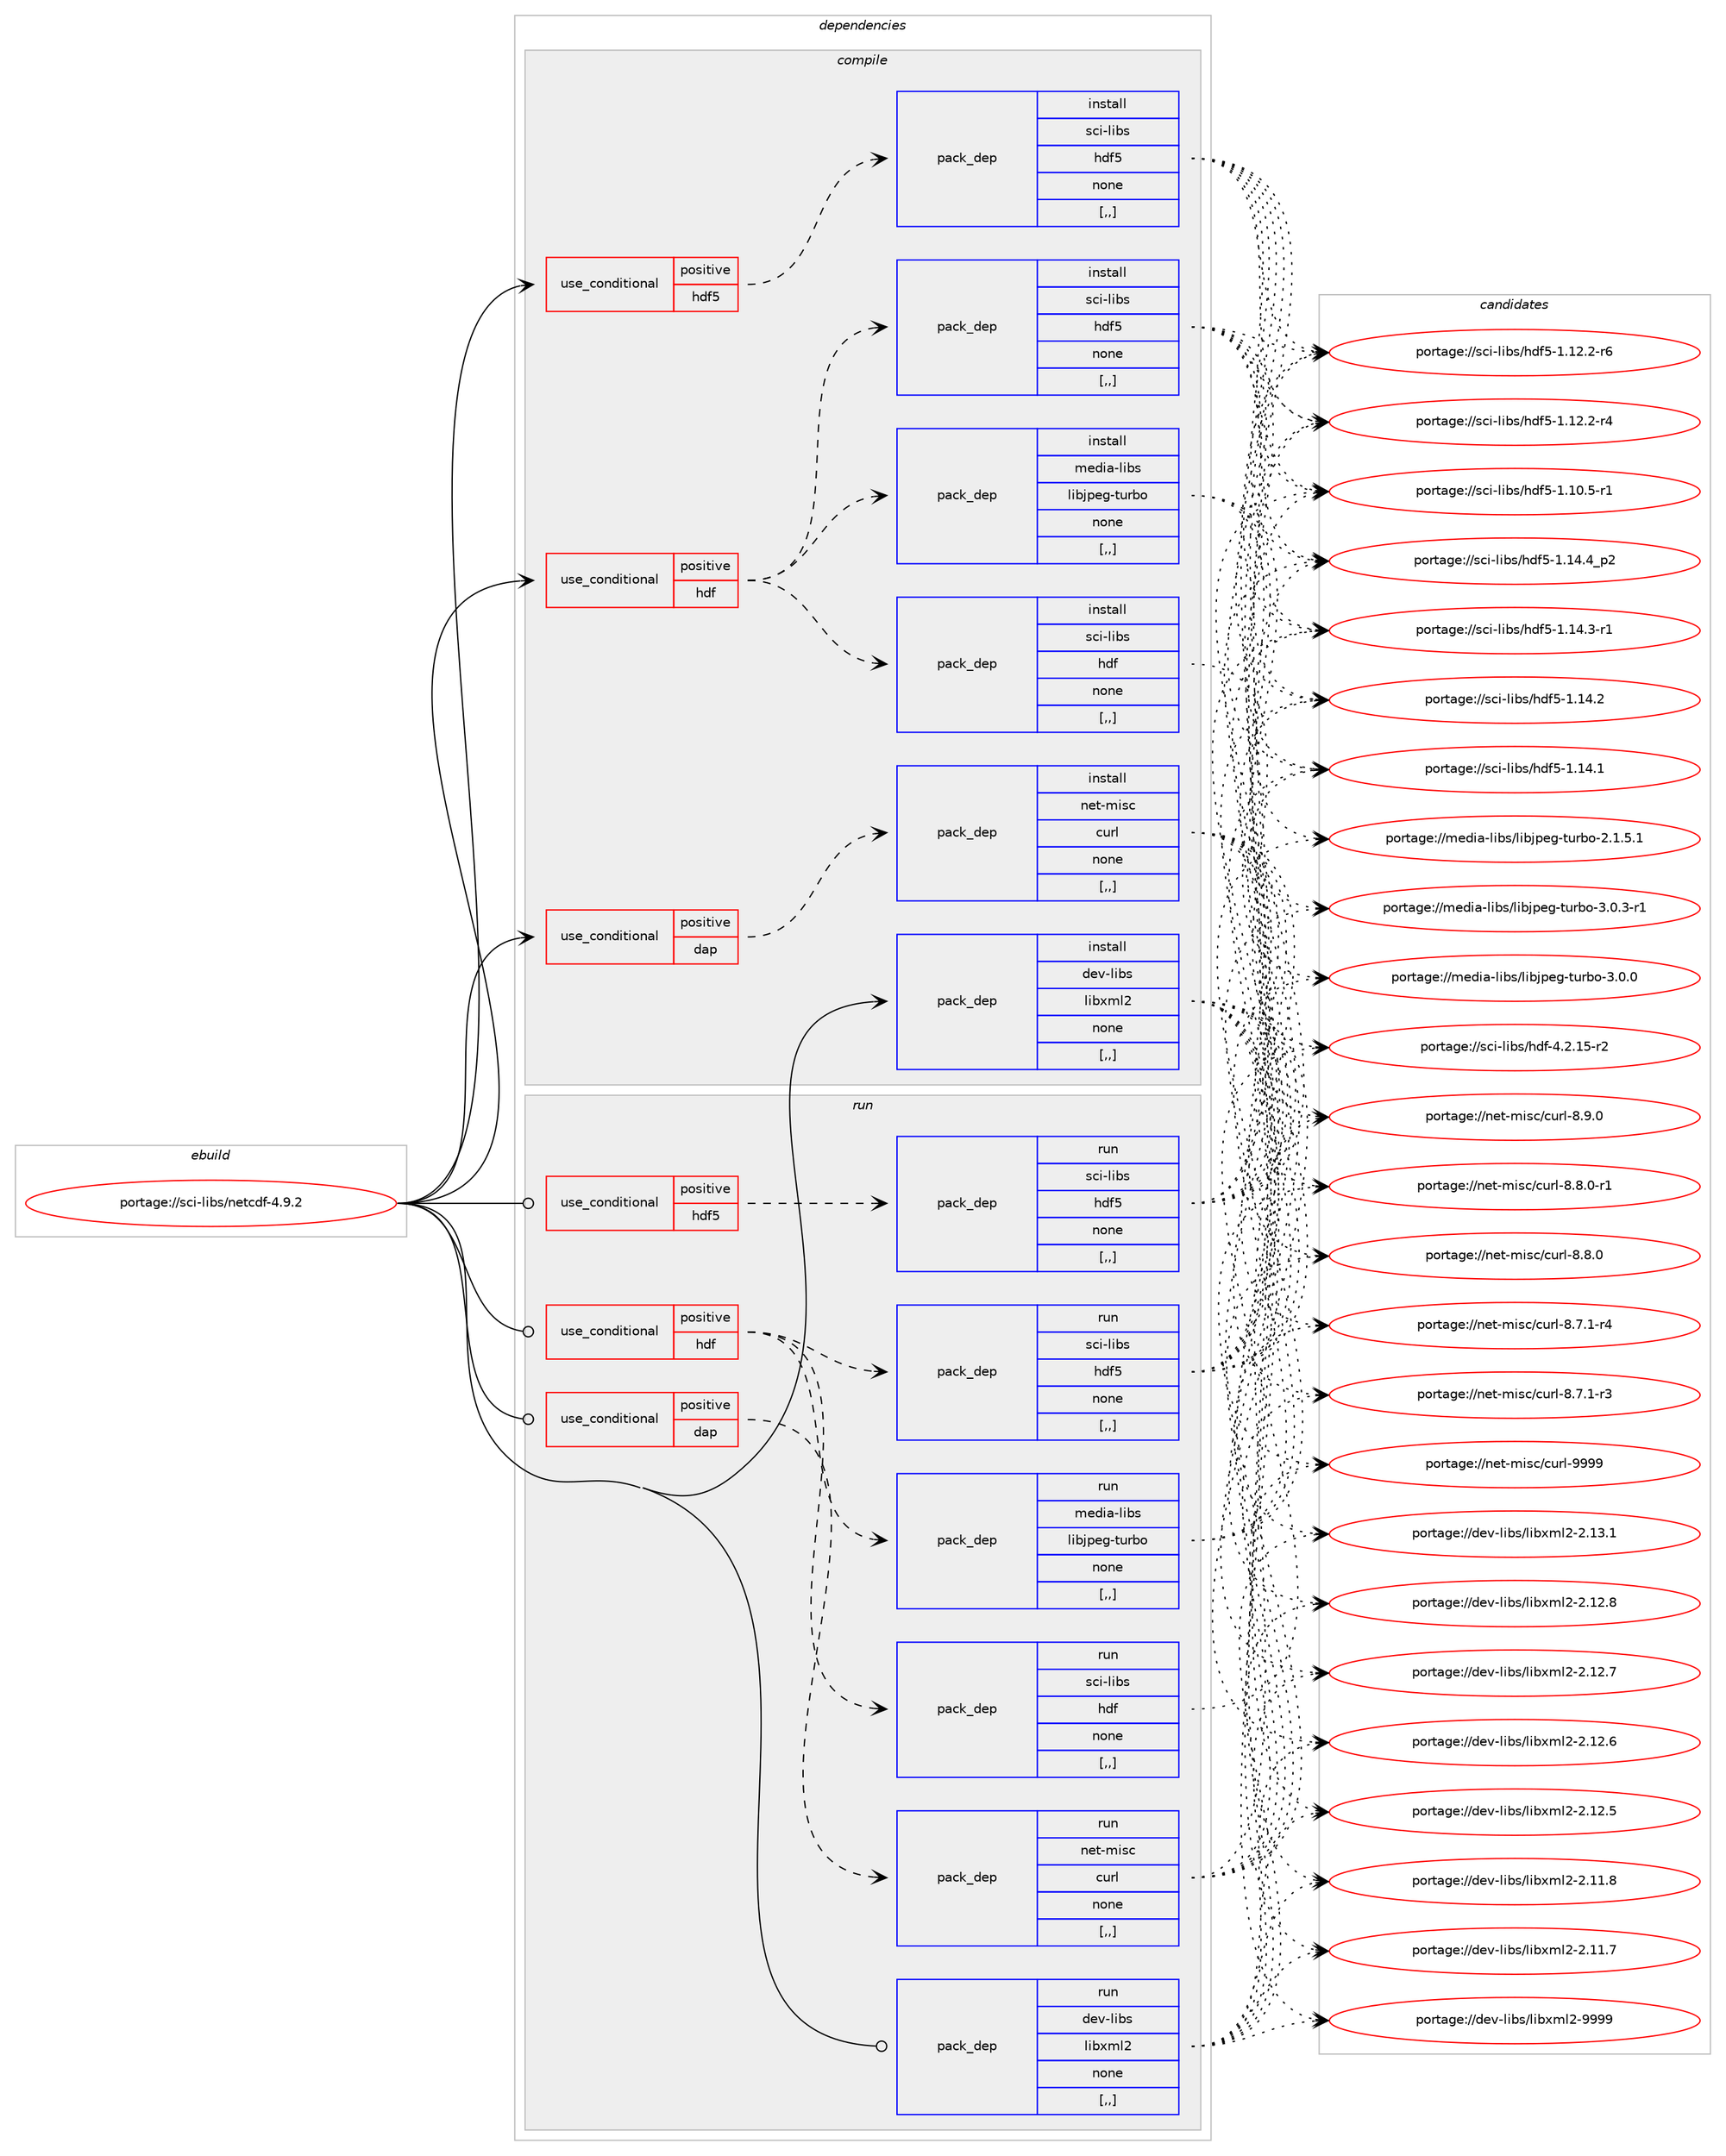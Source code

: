 digraph prolog {

# *************
# Graph options
# *************

newrank=true;
concentrate=true;
compound=true;
graph [rankdir=LR,fontname=Helvetica,fontsize=10,ranksep=1.5];#, ranksep=2.5, nodesep=0.2];
edge  [arrowhead=vee];
node  [fontname=Helvetica,fontsize=10];

# **********
# The ebuild
# **********

subgraph cluster_leftcol {
color=gray;
label=<<i>ebuild</i>>;
id [label="portage://sci-libs/netcdf-4.9.2", color=red, width=4, href="../sci-libs/netcdf-4.9.2.svg"];
}

# ****************
# The dependencies
# ****************

subgraph cluster_midcol {
color=gray;
label=<<i>dependencies</i>>;
subgraph cluster_compile {
fillcolor="#eeeeee";
style=filled;
label=<<i>compile</i>>;
subgraph cond107023 {
dependency404293 [label=<<TABLE BORDER="0" CELLBORDER="1" CELLSPACING="0" CELLPADDING="4"><TR><TD ROWSPAN="3" CELLPADDING="10">use_conditional</TD></TR><TR><TD>positive</TD></TR><TR><TD>dap</TD></TR></TABLE>>, shape=none, color=red];
subgraph pack294397 {
dependency404294 [label=<<TABLE BORDER="0" CELLBORDER="1" CELLSPACING="0" CELLPADDING="4" WIDTH="220"><TR><TD ROWSPAN="6" CELLPADDING="30">pack_dep</TD></TR><TR><TD WIDTH="110">install</TD></TR><TR><TD>net-misc</TD></TR><TR><TD>curl</TD></TR><TR><TD>none</TD></TR><TR><TD>[,,]</TD></TR></TABLE>>, shape=none, color=blue];
}
dependency404293:e -> dependency404294:w [weight=20,style="dashed",arrowhead="vee"];
}
id:e -> dependency404293:w [weight=20,style="solid",arrowhead="vee"];
subgraph cond107024 {
dependency404295 [label=<<TABLE BORDER="0" CELLBORDER="1" CELLSPACING="0" CELLPADDING="4"><TR><TD ROWSPAN="3" CELLPADDING="10">use_conditional</TD></TR><TR><TD>positive</TD></TR><TR><TD>hdf</TD></TR></TABLE>>, shape=none, color=red];
subgraph pack294398 {
dependency404296 [label=<<TABLE BORDER="0" CELLBORDER="1" CELLSPACING="0" CELLPADDING="4" WIDTH="220"><TR><TD ROWSPAN="6" CELLPADDING="30">pack_dep</TD></TR><TR><TD WIDTH="110">install</TD></TR><TR><TD>media-libs</TD></TR><TR><TD>libjpeg-turbo</TD></TR><TR><TD>none</TD></TR><TR><TD>[,,]</TD></TR></TABLE>>, shape=none, color=blue];
}
dependency404295:e -> dependency404296:w [weight=20,style="dashed",arrowhead="vee"];
subgraph pack294399 {
dependency404297 [label=<<TABLE BORDER="0" CELLBORDER="1" CELLSPACING="0" CELLPADDING="4" WIDTH="220"><TR><TD ROWSPAN="6" CELLPADDING="30">pack_dep</TD></TR><TR><TD WIDTH="110">install</TD></TR><TR><TD>sci-libs</TD></TR><TR><TD>hdf</TD></TR><TR><TD>none</TD></TR><TR><TD>[,,]</TD></TR></TABLE>>, shape=none, color=blue];
}
dependency404295:e -> dependency404297:w [weight=20,style="dashed",arrowhead="vee"];
subgraph pack294400 {
dependency404298 [label=<<TABLE BORDER="0" CELLBORDER="1" CELLSPACING="0" CELLPADDING="4" WIDTH="220"><TR><TD ROWSPAN="6" CELLPADDING="30">pack_dep</TD></TR><TR><TD WIDTH="110">install</TD></TR><TR><TD>sci-libs</TD></TR><TR><TD>hdf5</TD></TR><TR><TD>none</TD></TR><TR><TD>[,,]</TD></TR></TABLE>>, shape=none, color=blue];
}
dependency404295:e -> dependency404298:w [weight=20,style="dashed",arrowhead="vee"];
}
id:e -> dependency404295:w [weight=20,style="solid",arrowhead="vee"];
subgraph cond107025 {
dependency404299 [label=<<TABLE BORDER="0" CELLBORDER="1" CELLSPACING="0" CELLPADDING="4"><TR><TD ROWSPAN="3" CELLPADDING="10">use_conditional</TD></TR><TR><TD>positive</TD></TR><TR><TD>hdf5</TD></TR></TABLE>>, shape=none, color=red];
subgraph pack294401 {
dependency404300 [label=<<TABLE BORDER="0" CELLBORDER="1" CELLSPACING="0" CELLPADDING="4" WIDTH="220"><TR><TD ROWSPAN="6" CELLPADDING="30">pack_dep</TD></TR><TR><TD WIDTH="110">install</TD></TR><TR><TD>sci-libs</TD></TR><TR><TD>hdf5</TD></TR><TR><TD>none</TD></TR><TR><TD>[,,]</TD></TR></TABLE>>, shape=none, color=blue];
}
dependency404299:e -> dependency404300:w [weight=20,style="dashed",arrowhead="vee"];
}
id:e -> dependency404299:w [weight=20,style="solid",arrowhead="vee"];
subgraph pack294402 {
dependency404301 [label=<<TABLE BORDER="0" CELLBORDER="1" CELLSPACING="0" CELLPADDING="4" WIDTH="220"><TR><TD ROWSPAN="6" CELLPADDING="30">pack_dep</TD></TR><TR><TD WIDTH="110">install</TD></TR><TR><TD>dev-libs</TD></TR><TR><TD>libxml2</TD></TR><TR><TD>none</TD></TR><TR><TD>[,,]</TD></TR></TABLE>>, shape=none, color=blue];
}
id:e -> dependency404301:w [weight=20,style="solid",arrowhead="vee"];
}
subgraph cluster_compileandrun {
fillcolor="#eeeeee";
style=filled;
label=<<i>compile and run</i>>;
}
subgraph cluster_run {
fillcolor="#eeeeee";
style=filled;
label=<<i>run</i>>;
subgraph cond107026 {
dependency404302 [label=<<TABLE BORDER="0" CELLBORDER="1" CELLSPACING="0" CELLPADDING="4"><TR><TD ROWSPAN="3" CELLPADDING="10">use_conditional</TD></TR><TR><TD>positive</TD></TR><TR><TD>dap</TD></TR></TABLE>>, shape=none, color=red];
subgraph pack294403 {
dependency404303 [label=<<TABLE BORDER="0" CELLBORDER="1" CELLSPACING="0" CELLPADDING="4" WIDTH="220"><TR><TD ROWSPAN="6" CELLPADDING="30">pack_dep</TD></TR><TR><TD WIDTH="110">run</TD></TR><TR><TD>net-misc</TD></TR><TR><TD>curl</TD></TR><TR><TD>none</TD></TR><TR><TD>[,,]</TD></TR></TABLE>>, shape=none, color=blue];
}
dependency404302:e -> dependency404303:w [weight=20,style="dashed",arrowhead="vee"];
}
id:e -> dependency404302:w [weight=20,style="solid",arrowhead="odot"];
subgraph cond107027 {
dependency404304 [label=<<TABLE BORDER="0" CELLBORDER="1" CELLSPACING="0" CELLPADDING="4"><TR><TD ROWSPAN="3" CELLPADDING="10">use_conditional</TD></TR><TR><TD>positive</TD></TR><TR><TD>hdf</TD></TR></TABLE>>, shape=none, color=red];
subgraph pack294404 {
dependency404305 [label=<<TABLE BORDER="0" CELLBORDER="1" CELLSPACING="0" CELLPADDING="4" WIDTH="220"><TR><TD ROWSPAN="6" CELLPADDING="30">pack_dep</TD></TR><TR><TD WIDTH="110">run</TD></TR><TR><TD>media-libs</TD></TR><TR><TD>libjpeg-turbo</TD></TR><TR><TD>none</TD></TR><TR><TD>[,,]</TD></TR></TABLE>>, shape=none, color=blue];
}
dependency404304:e -> dependency404305:w [weight=20,style="dashed",arrowhead="vee"];
subgraph pack294405 {
dependency404306 [label=<<TABLE BORDER="0" CELLBORDER="1" CELLSPACING="0" CELLPADDING="4" WIDTH="220"><TR><TD ROWSPAN="6" CELLPADDING="30">pack_dep</TD></TR><TR><TD WIDTH="110">run</TD></TR><TR><TD>sci-libs</TD></TR><TR><TD>hdf</TD></TR><TR><TD>none</TD></TR><TR><TD>[,,]</TD></TR></TABLE>>, shape=none, color=blue];
}
dependency404304:e -> dependency404306:w [weight=20,style="dashed",arrowhead="vee"];
subgraph pack294406 {
dependency404307 [label=<<TABLE BORDER="0" CELLBORDER="1" CELLSPACING="0" CELLPADDING="4" WIDTH="220"><TR><TD ROWSPAN="6" CELLPADDING="30">pack_dep</TD></TR><TR><TD WIDTH="110">run</TD></TR><TR><TD>sci-libs</TD></TR><TR><TD>hdf5</TD></TR><TR><TD>none</TD></TR><TR><TD>[,,]</TD></TR></TABLE>>, shape=none, color=blue];
}
dependency404304:e -> dependency404307:w [weight=20,style="dashed",arrowhead="vee"];
}
id:e -> dependency404304:w [weight=20,style="solid",arrowhead="odot"];
subgraph cond107028 {
dependency404308 [label=<<TABLE BORDER="0" CELLBORDER="1" CELLSPACING="0" CELLPADDING="4"><TR><TD ROWSPAN="3" CELLPADDING="10">use_conditional</TD></TR><TR><TD>positive</TD></TR><TR><TD>hdf5</TD></TR></TABLE>>, shape=none, color=red];
subgraph pack294407 {
dependency404309 [label=<<TABLE BORDER="0" CELLBORDER="1" CELLSPACING="0" CELLPADDING="4" WIDTH="220"><TR><TD ROWSPAN="6" CELLPADDING="30">pack_dep</TD></TR><TR><TD WIDTH="110">run</TD></TR><TR><TD>sci-libs</TD></TR><TR><TD>hdf5</TD></TR><TR><TD>none</TD></TR><TR><TD>[,,]</TD></TR></TABLE>>, shape=none, color=blue];
}
dependency404308:e -> dependency404309:w [weight=20,style="dashed",arrowhead="vee"];
}
id:e -> dependency404308:w [weight=20,style="solid",arrowhead="odot"];
subgraph pack294408 {
dependency404310 [label=<<TABLE BORDER="0" CELLBORDER="1" CELLSPACING="0" CELLPADDING="4" WIDTH="220"><TR><TD ROWSPAN="6" CELLPADDING="30">pack_dep</TD></TR><TR><TD WIDTH="110">run</TD></TR><TR><TD>dev-libs</TD></TR><TR><TD>libxml2</TD></TR><TR><TD>none</TD></TR><TR><TD>[,,]</TD></TR></TABLE>>, shape=none, color=blue];
}
id:e -> dependency404310:w [weight=20,style="solid",arrowhead="odot"];
}
}

# **************
# The candidates
# **************

subgraph cluster_choices {
rank=same;
color=gray;
label=<<i>candidates</i>>;

subgraph choice294397 {
color=black;
nodesep=1;
choice110101116451091051159947991171141084557575757 [label="portage://net-misc/curl-9999", color=red, width=4,href="../net-misc/curl-9999.svg"];
choice11010111645109105115994799117114108455646574648 [label="portage://net-misc/curl-8.9.0", color=red, width=4,href="../net-misc/curl-8.9.0.svg"];
choice110101116451091051159947991171141084556465646484511449 [label="portage://net-misc/curl-8.8.0-r1", color=red, width=4,href="../net-misc/curl-8.8.0-r1.svg"];
choice11010111645109105115994799117114108455646564648 [label="portage://net-misc/curl-8.8.0", color=red, width=4,href="../net-misc/curl-8.8.0.svg"];
choice110101116451091051159947991171141084556465546494511452 [label="portage://net-misc/curl-8.7.1-r4", color=red, width=4,href="../net-misc/curl-8.7.1-r4.svg"];
choice110101116451091051159947991171141084556465546494511451 [label="portage://net-misc/curl-8.7.1-r3", color=red, width=4,href="../net-misc/curl-8.7.1-r3.svg"];
dependency404294:e -> choice110101116451091051159947991171141084557575757:w [style=dotted,weight="100"];
dependency404294:e -> choice11010111645109105115994799117114108455646574648:w [style=dotted,weight="100"];
dependency404294:e -> choice110101116451091051159947991171141084556465646484511449:w [style=dotted,weight="100"];
dependency404294:e -> choice11010111645109105115994799117114108455646564648:w [style=dotted,weight="100"];
dependency404294:e -> choice110101116451091051159947991171141084556465546494511452:w [style=dotted,weight="100"];
dependency404294:e -> choice110101116451091051159947991171141084556465546494511451:w [style=dotted,weight="100"];
}
subgraph choice294398 {
color=black;
nodesep=1;
choice109101100105974510810598115471081059810611210110345116117114981114551464846514511449 [label="portage://media-libs/libjpeg-turbo-3.0.3-r1", color=red, width=4,href="../media-libs/libjpeg-turbo-3.0.3-r1.svg"];
choice10910110010597451081059811547108105981061121011034511611711498111455146484648 [label="portage://media-libs/libjpeg-turbo-3.0.0", color=red, width=4,href="../media-libs/libjpeg-turbo-3.0.0.svg"];
choice109101100105974510810598115471081059810611210110345116117114981114550464946534649 [label="portage://media-libs/libjpeg-turbo-2.1.5.1", color=red, width=4,href="../media-libs/libjpeg-turbo-2.1.5.1.svg"];
dependency404296:e -> choice109101100105974510810598115471081059810611210110345116117114981114551464846514511449:w [style=dotted,weight="100"];
dependency404296:e -> choice10910110010597451081059811547108105981061121011034511611711498111455146484648:w [style=dotted,weight="100"];
dependency404296:e -> choice109101100105974510810598115471081059810611210110345116117114981114550464946534649:w [style=dotted,weight="100"];
}
subgraph choice294399 {
color=black;
nodesep=1;
choice11599105451081059811547104100102455246504649534511450 [label="portage://sci-libs/hdf-4.2.15-r2", color=red, width=4,href="../sci-libs/hdf-4.2.15-r2.svg"];
dependency404297:e -> choice11599105451081059811547104100102455246504649534511450:w [style=dotted,weight="100"];
}
subgraph choice294400 {
color=black;
nodesep=1;
choice1159910545108105981154710410010253454946495246529511250 [label="portage://sci-libs/hdf5-1.14.4_p2", color=red, width=4,href="../sci-libs/hdf5-1.14.4_p2.svg"];
choice1159910545108105981154710410010253454946495246514511449 [label="portage://sci-libs/hdf5-1.14.3-r1", color=red, width=4,href="../sci-libs/hdf5-1.14.3-r1.svg"];
choice115991054510810598115471041001025345494649524650 [label="portage://sci-libs/hdf5-1.14.2", color=red, width=4,href="../sci-libs/hdf5-1.14.2.svg"];
choice115991054510810598115471041001025345494649524649 [label="portage://sci-libs/hdf5-1.14.1", color=red, width=4,href="../sci-libs/hdf5-1.14.1.svg"];
choice1159910545108105981154710410010253454946495046504511454 [label="portage://sci-libs/hdf5-1.12.2-r6", color=red, width=4,href="../sci-libs/hdf5-1.12.2-r6.svg"];
choice1159910545108105981154710410010253454946495046504511452 [label="portage://sci-libs/hdf5-1.12.2-r4", color=red, width=4,href="../sci-libs/hdf5-1.12.2-r4.svg"];
choice1159910545108105981154710410010253454946494846534511449 [label="portage://sci-libs/hdf5-1.10.5-r1", color=red, width=4,href="../sci-libs/hdf5-1.10.5-r1.svg"];
dependency404298:e -> choice1159910545108105981154710410010253454946495246529511250:w [style=dotted,weight="100"];
dependency404298:e -> choice1159910545108105981154710410010253454946495246514511449:w [style=dotted,weight="100"];
dependency404298:e -> choice115991054510810598115471041001025345494649524650:w [style=dotted,weight="100"];
dependency404298:e -> choice115991054510810598115471041001025345494649524649:w [style=dotted,weight="100"];
dependency404298:e -> choice1159910545108105981154710410010253454946495046504511454:w [style=dotted,weight="100"];
dependency404298:e -> choice1159910545108105981154710410010253454946495046504511452:w [style=dotted,weight="100"];
dependency404298:e -> choice1159910545108105981154710410010253454946494846534511449:w [style=dotted,weight="100"];
}
subgraph choice294401 {
color=black;
nodesep=1;
choice1159910545108105981154710410010253454946495246529511250 [label="portage://sci-libs/hdf5-1.14.4_p2", color=red, width=4,href="../sci-libs/hdf5-1.14.4_p2.svg"];
choice1159910545108105981154710410010253454946495246514511449 [label="portage://sci-libs/hdf5-1.14.3-r1", color=red, width=4,href="../sci-libs/hdf5-1.14.3-r1.svg"];
choice115991054510810598115471041001025345494649524650 [label="portage://sci-libs/hdf5-1.14.2", color=red, width=4,href="../sci-libs/hdf5-1.14.2.svg"];
choice115991054510810598115471041001025345494649524649 [label="portage://sci-libs/hdf5-1.14.1", color=red, width=4,href="../sci-libs/hdf5-1.14.1.svg"];
choice1159910545108105981154710410010253454946495046504511454 [label="portage://sci-libs/hdf5-1.12.2-r6", color=red, width=4,href="../sci-libs/hdf5-1.12.2-r6.svg"];
choice1159910545108105981154710410010253454946495046504511452 [label="portage://sci-libs/hdf5-1.12.2-r4", color=red, width=4,href="../sci-libs/hdf5-1.12.2-r4.svg"];
choice1159910545108105981154710410010253454946494846534511449 [label="portage://sci-libs/hdf5-1.10.5-r1", color=red, width=4,href="../sci-libs/hdf5-1.10.5-r1.svg"];
dependency404300:e -> choice1159910545108105981154710410010253454946495246529511250:w [style=dotted,weight="100"];
dependency404300:e -> choice1159910545108105981154710410010253454946495246514511449:w [style=dotted,weight="100"];
dependency404300:e -> choice115991054510810598115471041001025345494649524650:w [style=dotted,weight="100"];
dependency404300:e -> choice115991054510810598115471041001025345494649524649:w [style=dotted,weight="100"];
dependency404300:e -> choice1159910545108105981154710410010253454946495046504511454:w [style=dotted,weight="100"];
dependency404300:e -> choice1159910545108105981154710410010253454946495046504511452:w [style=dotted,weight="100"];
dependency404300:e -> choice1159910545108105981154710410010253454946494846534511449:w [style=dotted,weight="100"];
}
subgraph choice294402 {
color=black;
nodesep=1;
choice10010111845108105981154710810598120109108504557575757 [label="portage://dev-libs/libxml2-9999", color=red, width=4,href="../dev-libs/libxml2-9999.svg"];
choice100101118451081059811547108105981201091085045504649514649 [label="portage://dev-libs/libxml2-2.13.1", color=red, width=4,href="../dev-libs/libxml2-2.13.1.svg"];
choice100101118451081059811547108105981201091085045504649504656 [label="portage://dev-libs/libxml2-2.12.8", color=red, width=4,href="../dev-libs/libxml2-2.12.8.svg"];
choice100101118451081059811547108105981201091085045504649504655 [label="portage://dev-libs/libxml2-2.12.7", color=red, width=4,href="../dev-libs/libxml2-2.12.7.svg"];
choice100101118451081059811547108105981201091085045504649504654 [label="portage://dev-libs/libxml2-2.12.6", color=red, width=4,href="../dev-libs/libxml2-2.12.6.svg"];
choice100101118451081059811547108105981201091085045504649504653 [label="portage://dev-libs/libxml2-2.12.5", color=red, width=4,href="../dev-libs/libxml2-2.12.5.svg"];
choice100101118451081059811547108105981201091085045504649494656 [label="portage://dev-libs/libxml2-2.11.8", color=red, width=4,href="../dev-libs/libxml2-2.11.8.svg"];
choice100101118451081059811547108105981201091085045504649494655 [label="portage://dev-libs/libxml2-2.11.7", color=red, width=4,href="../dev-libs/libxml2-2.11.7.svg"];
dependency404301:e -> choice10010111845108105981154710810598120109108504557575757:w [style=dotted,weight="100"];
dependency404301:e -> choice100101118451081059811547108105981201091085045504649514649:w [style=dotted,weight="100"];
dependency404301:e -> choice100101118451081059811547108105981201091085045504649504656:w [style=dotted,weight="100"];
dependency404301:e -> choice100101118451081059811547108105981201091085045504649504655:w [style=dotted,weight="100"];
dependency404301:e -> choice100101118451081059811547108105981201091085045504649504654:w [style=dotted,weight="100"];
dependency404301:e -> choice100101118451081059811547108105981201091085045504649504653:w [style=dotted,weight="100"];
dependency404301:e -> choice100101118451081059811547108105981201091085045504649494656:w [style=dotted,weight="100"];
dependency404301:e -> choice100101118451081059811547108105981201091085045504649494655:w [style=dotted,weight="100"];
}
subgraph choice294403 {
color=black;
nodesep=1;
choice110101116451091051159947991171141084557575757 [label="portage://net-misc/curl-9999", color=red, width=4,href="../net-misc/curl-9999.svg"];
choice11010111645109105115994799117114108455646574648 [label="portage://net-misc/curl-8.9.0", color=red, width=4,href="../net-misc/curl-8.9.0.svg"];
choice110101116451091051159947991171141084556465646484511449 [label="portage://net-misc/curl-8.8.0-r1", color=red, width=4,href="../net-misc/curl-8.8.0-r1.svg"];
choice11010111645109105115994799117114108455646564648 [label="portage://net-misc/curl-8.8.0", color=red, width=4,href="../net-misc/curl-8.8.0.svg"];
choice110101116451091051159947991171141084556465546494511452 [label="portage://net-misc/curl-8.7.1-r4", color=red, width=4,href="../net-misc/curl-8.7.1-r4.svg"];
choice110101116451091051159947991171141084556465546494511451 [label="portage://net-misc/curl-8.7.1-r3", color=red, width=4,href="../net-misc/curl-8.7.1-r3.svg"];
dependency404303:e -> choice110101116451091051159947991171141084557575757:w [style=dotted,weight="100"];
dependency404303:e -> choice11010111645109105115994799117114108455646574648:w [style=dotted,weight="100"];
dependency404303:e -> choice110101116451091051159947991171141084556465646484511449:w [style=dotted,weight="100"];
dependency404303:e -> choice11010111645109105115994799117114108455646564648:w [style=dotted,weight="100"];
dependency404303:e -> choice110101116451091051159947991171141084556465546494511452:w [style=dotted,weight="100"];
dependency404303:e -> choice110101116451091051159947991171141084556465546494511451:w [style=dotted,weight="100"];
}
subgraph choice294404 {
color=black;
nodesep=1;
choice109101100105974510810598115471081059810611210110345116117114981114551464846514511449 [label="portage://media-libs/libjpeg-turbo-3.0.3-r1", color=red, width=4,href="../media-libs/libjpeg-turbo-3.0.3-r1.svg"];
choice10910110010597451081059811547108105981061121011034511611711498111455146484648 [label="portage://media-libs/libjpeg-turbo-3.0.0", color=red, width=4,href="../media-libs/libjpeg-turbo-3.0.0.svg"];
choice109101100105974510810598115471081059810611210110345116117114981114550464946534649 [label="portage://media-libs/libjpeg-turbo-2.1.5.1", color=red, width=4,href="../media-libs/libjpeg-turbo-2.1.5.1.svg"];
dependency404305:e -> choice109101100105974510810598115471081059810611210110345116117114981114551464846514511449:w [style=dotted,weight="100"];
dependency404305:e -> choice10910110010597451081059811547108105981061121011034511611711498111455146484648:w [style=dotted,weight="100"];
dependency404305:e -> choice109101100105974510810598115471081059810611210110345116117114981114550464946534649:w [style=dotted,weight="100"];
}
subgraph choice294405 {
color=black;
nodesep=1;
choice11599105451081059811547104100102455246504649534511450 [label="portage://sci-libs/hdf-4.2.15-r2", color=red, width=4,href="../sci-libs/hdf-4.2.15-r2.svg"];
dependency404306:e -> choice11599105451081059811547104100102455246504649534511450:w [style=dotted,weight="100"];
}
subgraph choice294406 {
color=black;
nodesep=1;
choice1159910545108105981154710410010253454946495246529511250 [label="portage://sci-libs/hdf5-1.14.4_p2", color=red, width=4,href="../sci-libs/hdf5-1.14.4_p2.svg"];
choice1159910545108105981154710410010253454946495246514511449 [label="portage://sci-libs/hdf5-1.14.3-r1", color=red, width=4,href="../sci-libs/hdf5-1.14.3-r1.svg"];
choice115991054510810598115471041001025345494649524650 [label="portage://sci-libs/hdf5-1.14.2", color=red, width=4,href="../sci-libs/hdf5-1.14.2.svg"];
choice115991054510810598115471041001025345494649524649 [label="portage://sci-libs/hdf5-1.14.1", color=red, width=4,href="../sci-libs/hdf5-1.14.1.svg"];
choice1159910545108105981154710410010253454946495046504511454 [label="portage://sci-libs/hdf5-1.12.2-r6", color=red, width=4,href="../sci-libs/hdf5-1.12.2-r6.svg"];
choice1159910545108105981154710410010253454946495046504511452 [label="portage://sci-libs/hdf5-1.12.2-r4", color=red, width=4,href="../sci-libs/hdf5-1.12.2-r4.svg"];
choice1159910545108105981154710410010253454946494846534511449 [label="portage://sci-libs/hdf5-1.10.5-r1", color=red, width=4,href="../sci-libs/hdf5-1.10.5-r1.svg"];
dependency404307:e -> choice1159910545108105981154710410010253454946495246529511250:w [style=dotted,weight="100"];
dependency404307:e -> choice1159910545108105981154710410010253454946495246514511449:w [style=dotted,weight="100"];
dependency404307:e -> choice115991054510810598115471041001025345494649524650:w [style=dotted,weight="100"];
dependency404307:e -> choice115991054510810598115471041001025345494649524649:w [style=dotted,weight="100"];
dependency404307:e -> choice1159910545108105981154710410010253454946495046504511454:w [style=dotted,weight="100"];
dependency404307:e -> choice1159910545108105981154710410010253454946495046504511452:w [style=dotted,weight="100"];
dependency404307:e -> choice1159910545108105981154710410010253454946494846534511449:w [style=dotted,weight="100"];
}
subgraph choice294407 {
color=black;
nodesep=1;
choice1159910545108105981154710410010253454946495246529511250 [label="portage://sci-libs/hdf5-1.14.4_p2", color=red, width=4,href="../sci-libs/hdf5-1.14.4_p2.svg"];
choice1159910545108105981154710410010253454946495246514511449 [label="portage://sci-libs/hdf5-1.14.3-r1", color=red, width=4,href="../sci-libs/hdf5-1.14.3-r1.svg"];
choice115991054510810598115471041001025345494649524650 [label="portage://sci-libs/hdf5-1.14.2", color=red, width=4,href="../sci-libs/hdf5-1.14.2.svg"];
choice115991054510810598115471041001025345494649524649 [label="portage://sci-libs/hdf5-1.14.1", color=red, width=4,href="../sci-libs/hdf5-1.14.1.svg"];
choice1159910545108105981154710410010253454946495046504511454 [label="portage://sci-libs/hdf5-1.12.2-r6", color=red, width=4,href="../sci-libs/hdf5-1.12.2-r6.svg"];
choice1159910545108105981154710410010253454946495046504511452 [label="portage://sci-libs/hdf5-1.12.2-r4", color=red, width=4,href="../sci-libs/hdf5-1.12.2-r4.svg"];
choice1159910545108105981154710410010253454946494846534511449 [label="portage://sci-libs/hdf5-1.10.5-r1", color=red, width=4,href="../sci-libs/hdf5-1.10.5-r1.svg"];
dependency404309:e -> choice1159910545108105981154710410010253454946495246529511250:w [style=dotted,weight="100"];
dependency404309:e -> choice1159910545108105981154710410010253454946495246514511449:w [style=dotted,weight="100"];
dependency404309:e -> choice115991054510810598115471041001025345494649524650:w [style=dotted,weight="100"];
dependency404309:e -> choice115991054510810598115471041001025345494649524649:w [style=dotted,weight="100"];
dependency404309:e -> choice1159910545108105981154710410010253454946495046504511454:w [style=dotted,weight="100"];
dependency404309:e -> choice1159910545108105981154710410010253454946495046504511452:w [style=dotted,weight="100"];
dependency404309:e -> choice1159910545108105981154710410010253454946494846534511449:w [style=dotted,weight="100"];
}
subgraph choice294408 {
color=black;
nodesep=1;
choice10010111845108105981154710810598120109108504557575757 [label="portage://dev-libs/libxml2-9999", color=red, width=4,href="../dev-libs/libxml2-9999.svg"];
choice100101118451081059811547108105981201091085045504649514649 [label="portage://dev-libs/libxml2-2.13.1", color=red, width=4,href="../dev-libs/libxml2-2.13.1.svg"];
choice100101118451081059811547108105981201091085045504649504656 [label="portage://dev-libs/libxml2-2.12.8", color=red, width=4,href="../dev-libs/libxml2-2.12.8.svg"];
choice100101118451081059811547108105981201091085045504649504655 [label="portage://dev-libs/libxml2-2.12.7", color=red, width=4,href="../dev-libs/libxml2-2.12.7.svg"];
choice100101118451081059811547108105981201091085045504649504654 [label="portage://dev-libs/libxml2-2.12.6", color=red, width=4,href="../dev-libs/libxml2-2.12.6.svg"];
choice100101118451081059811547108105981201091085045504649504653 [label="portage://dev-libs/libxml2-2.12.5", color=red, width=4,href="../dev-libs/libxml2-2.12.5.svg"];
choice100101118451081059811547108105981201091085045504649494656 [label="portage://dev-libs/libxml2-2.11.8", color=red, width=4,href="../dev-libs/libxml2-2.11.8.svg"];
choice100101118451081059811547108105981201091085045504649494655 [label="portage://dev-libs/libxml2-2.11.7", color=red, width=4,href="../dev-libs/libxml2-2.11.7.svg"];
dependency404310:e -> choice10010111845108105981154710810598120109108504557575757:w [style=dotted,weight="100"];
dependency404310:e -> choice100101118451081059811547108105981201091085045504649514649:w [style=dotted,weight="100"];
dependency404310:e -> choice100101118451081059811547108105981201091085045504649504656:w [style=dotted,weight="100"];
dependency404310:e -> choice100101118451081059811547108105981201091085045504649504655:w [style=dotted,weight="100"];
dependency404310:e -> choice100101118451081059811547108105981201091085045504649504654:w [style=dotted,weight="100"];
dependency404310:e -> choice100101118451081059811547108105981201091085045504649504653:w [style=dotted,weight="100"];
dependency404310:e -> choice100101118451081059811547108105981201091085045504649494656:w [style=dotted,weight="100"];
dependency404310:e -> choice100101118451081059811547108105981201091085045504649494655:w [style=dotted,weight="100"];
}
}

}
